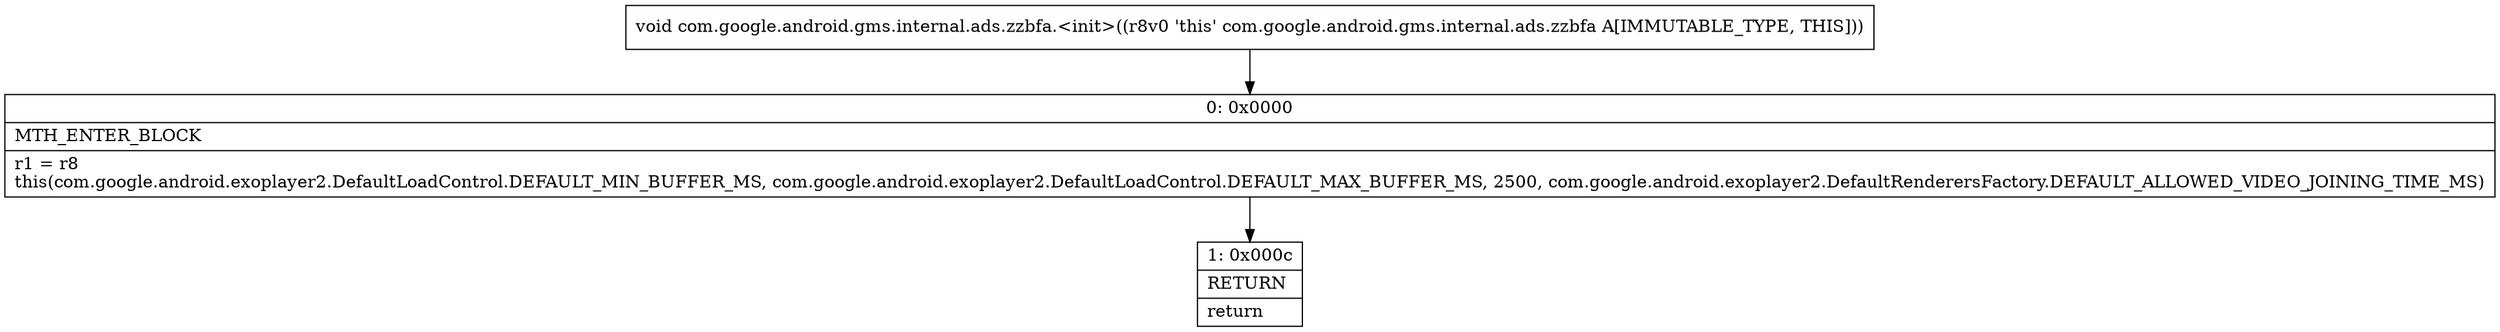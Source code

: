 digraph "CFG forcom.google.android.gms.internal.ads.zzbfa.\<init\>()V" {
Node_0 [shape=record,label="{0\:\ 0x0000|MTH_ENTER_BLOCK\l|r1 = r8\lthis(com.google.android.exoplayer2.DefaultLoadControl.DEFAULT_MIN_BUFFER_MS, com.google.android.exoplayer2.DefaultLoadControl.DEFAULT_MAX_BUFFER_MS, 2500, com.google.android.exoplayer2.DefaultRenderersFactory.DEFAULT_ALLOWED_VIDEO_JOINING_TIME_MS)\l}"];
Node_1 [shape=record,label="{1\:\ 0x000c|RETURN\l|return\l}"];
MethodNode[shape=record,label="{void com.google.android.gms.internal.ads.zzbfa.\<init\>((r8v0 'this' com.google.android.gms.internal.ads.zzbfa A[IMMUTABLE_TYPE, THIS])) }"];
MethodNode -> Node_0;
Node_0 -> Node_1;
}

